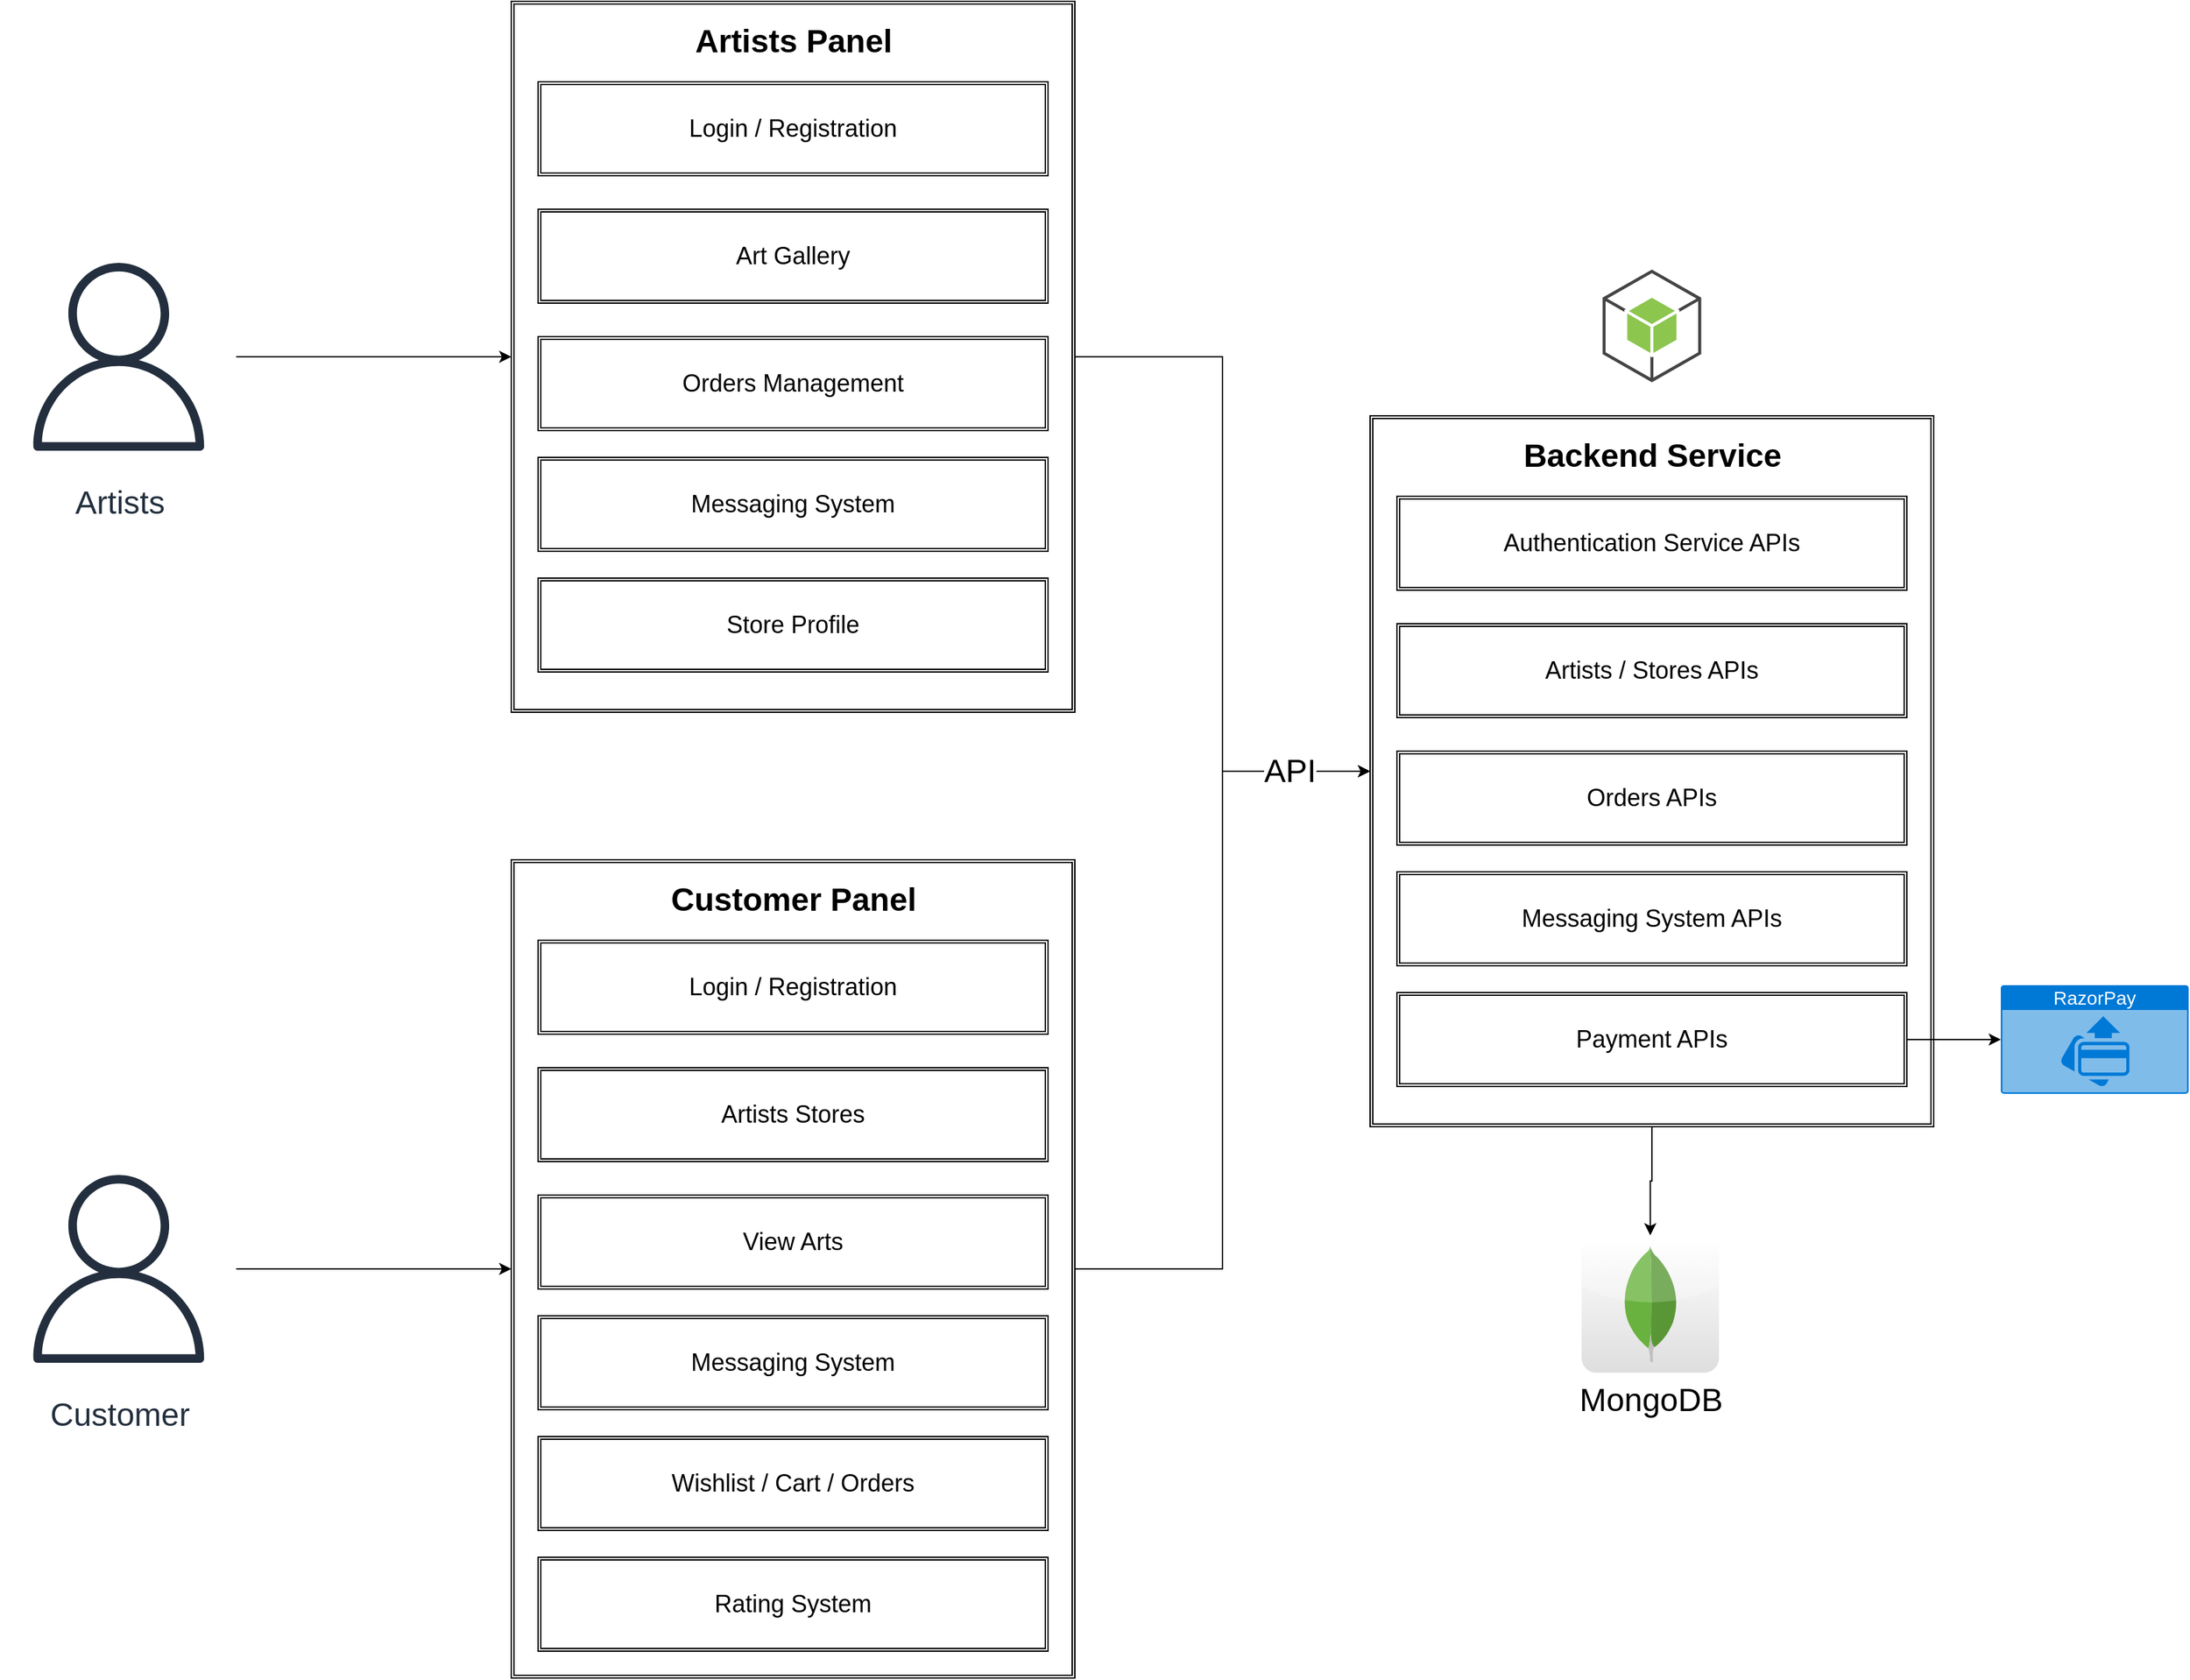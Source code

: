 <mxfile version="24.6.5" type="device">
  <diagram name="Page-1" id="90a13364-a465-7bf4-72fc-28e22215d7a0">
    <mxGraphModel dx="3720" dy="1640" grid="1" gridSize="10" guides="1" tooltips="1" connect="1" arrows="1" fold="1" page="1" pageScale="1.5" pageWidth="1169" pageHeight="826" background="none" math="0" shadow="0">
      <root>
        <mxCell id="0" style=";html=1;" />
        <mxCell id="1" style=";html=1;" parent="0" />
        <mxCell id="_zYduJF8oFRiq32vJhUg-58" style="edgeStyle=orthogonalEdgeStyle;rounded=0;orthogonalLoop=1;jettySize=auto;html=1;entryX=0;entryY=0.5;entryDx=0;entryDy=0;" edge="1" parent="1" source="_zYduJF8oFRiq32vJhUg-15" target="_zYduJF8oFRiq32vJhUg-50">
          <mxGeometry relative="1" as="geometry" />
        </mxCell>
        <mxCell id="_zYduJF8oFRiq32vJhUg-15" value="" style="shape=ext;double=1;rounded=0;whiteSpace=wrap;html=1;" vertex="1" parent="1">
          <mxGeometry x="600" y="400" width="420" height="530" as="geometry" />
        </mxCell>
        <mxCell id="_zYduJF8oFRiq32vJhUg-16" value="Artists Panel" style="text;strokeColor=none;fillColor=none;html=1;fontSize=24;fontStyle=1;verticalAlign=middle;align=center;" vertex="1" parent="1">
          <mxGeometry x="760" y="410" width="100" height="40" as="geometry" />
        </mxCell>
        <mxCell id="_zYduJF8oFRiq32vJhUg-17" value="&lt;font style=&quot;font-size: 18px;&quot;&gt;Login / Registration&lt;/font&gt;" style="shape=ext;double=1;rounded=0;whiteSpace=wrap;html=1;" vertex="1" parent="1">
          <mxGeometry x="620" y="460" width="380" height="70" as="geometry" />
        </mxCell>
        <mxCell id="_zYduJF8oFRiq32vJhUg-31" style="edgeStyle=orthogonalEdgeStyle;rounded=0;orthogonalLoop=1;jettySize=auto;html=1;entryX=0;entryY=0.5;entryDx=0;entryDy=0;" edge="1" parent="1" source="_zYduJF8oFRiq32vJhUg-22" target="_zYduJF8oFRiq32vJhUg-15">
          <mxGeometry relative="1" as="geometry" />
        </mxCell>
        <mxCell id="_zYduJF8oFRiq32vJhUg-22" value="&lt;font style=&quot;font-size: 24px;&quot;&gt;Artists&lt;/font&gt;" style="sketch=0;outlineConnect=0;fontColor=#232F3E;gradientColor=none;strokeColor=#232F3E;fillColor=#ffffff;dashed=0;verticalLabelPosition=bottom;verticalAlign=top;align=center;html=1;fontSize=12;fontStyle=0;aspect=fixed;shape=mxgraph.aws4.resourceIcon;resIcon=mxgraph.aws4.user;" vertex="1" parent="1">
          <mxGeometry x="220" y="577.5" width="175" height="175" as="geometry" />
        </mxCell>
        <mxCell id="_zYduJF8oFRiq32vJhUg-25" value="&lt;font style=&quot;font-size: 18px;&quot;&gt;Art Gallery&lt;/font&gt;" style="shape=ext;double=1;rounded=0;whiteSpace=wrap;html=1;" vertex="1" parent="1">
          <mxGeometry x="620" y="555" width="380" height="70" as="geometry" />
        </mxCell>
        <mxCell id="_zYduJF8oFRiq32vJhUg-26" value="&lt;font style=&quot;font-size: 18px;&quot;&gt;Orders Management&lt;/font&gt;" style="shape=ext;double=1;rounded=0;whiteSpace=wrap;html=1;" vertex="1" parent="1">
          <mxGeometry x="620" y="650" width="380" height="70" as="geometry" />
        </mxCell>
        <mxCell id="_zYduJF8oFRiq32vJhUg-27" value="&lt;span style=&quot;font-size: 18px;&quot;&gt;Messaging System&lt;/span&gt;" style="shape=ext;double=1;rounded=0;whiteSpace=wrap;html=1;" vertex="1" parent="1">
          <mxGeometry x="620" y="740" width="380" height="70" as="geometry" />
        </mxCell>
        <mxCell id="_zYduJF8oFRiq32vJhUg-28" value="&lt;span style=&quot;font-size: 18px;&quot;&gt;Store Profile&lt;/span&gt;" style="shape=ext;double=1;rounded=0;whiteSpace=wrap;html=1;" vertex="1" parent="1">
          <mxGeometry x="620" y="830" width="380" height="70" as="geometry" />
        </mxCell>
        <mxCell id="_zYduJF8oFRiq32vJhUg-57" style="edgeStyle=orthogonalEdgeStyle;rounded=0;orthogonalLoop=1;jettySize=auto;html=1;entryX=0;entryY=0.5;entryDx=0;entryDy=0;" edge="1" parent="1" source="_zYduJF8oFRiq32vJhUg-32" target="_zYduJF8oFRiq32vJhUg-50">
          <mxGeometry relative="1" as="geometry" />
        </mxCell>
        <mxCell id="_zYduJF8oFRiq32vJhUg-63" value="&lt;font style=&quot;font-size: 24px;&quot;&gt;API&lt;/font&gt;" style="edgeLabel;html=1;align=center;verticalAlign=middle;resizable=0;points=[];" vertex="1" connectable="0" parent="_zYduJF8oFRiq32vJhUg-57">
          <mxGeometry x="0.746" y="-6" relative="1" as="geometry">
            <mxPoint x="15" y="-6" as="offset" />
          </mxGeometry>
        </mxCell>
        <mxCell id="_zYduJF8oFRiq32vJhUg-32" value="" style="shape=ext;double=1;rounded=0;whiteSpace=wrap;html=1;" vertex="1" parent="1">
          <mxGeometry x="600" y="1040" width="420" height="610" as="geometry" />
        </mxCell>
        <mxCell id="_zYduJF8oFRiq32vJhUg-33" value="Customer Panel" style="text;strokeColor=none;fillColor=none;html=1;fontSize=24;fontStyle=1;verticalAlign=middle;align=center;" vertex="1" parent="1">
          <mxGeometry x="760" y="1050" width="100" height="40" as="geometry" />
        </mxCell>
        <mxCell id="_zYduJF8oFRiq32vJhUg-34" value="&lt;font style=&quot;font-size: 18px;&quot;&gt;Login / Registration&lt;/font&gt;" style="shape=ext;double=1;rounded=0;whiteSpace=wrap;html=1;" vertex="1" parent="1">
          <mxGeometry x="620" y="1100" width="380" height="70" as="geometry" />
        </mxCell>
        <mxCell id="_zYduJF8oFRiq32vJhUg-35" style="edgeStyle=orthogonalEdgeStyle;rounded=0;orthogonalLoop=1;jettySize=auto;html=1;entryX=0;entryY=0.5;entryDx=0;entryDy=0;" edge="1" parent="1" source="_zYduJF8oFRiq32vJhUg-36" target="_zYduJF8oFRiq32vJhUg-32">
          <mxGeometry relative="1" as="geometry" />
        </mxCell>
        <mxCell id="_zYduJF8oFRiq32vJhUg-36" value="&lt;span style=&quot;font-size: 24px;&quot;&gt;Customer&lt;/span&gt;" style="sketch=0;outlineConnect=0;fontColor=#232F3E;gradientColor=none;strokeColor=#232F3E;fillColor=#ffffff;dashed=0;verticalLabelPosition=bottom;verticalAlign=top;align=center;html=1;fontSize=12;fontStyle=0;aspect=fixed;shape=mxgraph.aws4.resourceIcon;resIcon=mxgraph.aws4.user;" vertex="1" parent="1">
          <mxGeometry x="220" y="1257.5" width="175" height="175" as="geometry" />
        </mxCell>
        <mxCell id="_zYduJF8oFRiq32vJhUg-37" value="&lt;font style=&quot;font-size: 18px;&quot;&gt;Artists Stores&lt;/font&gt;" style="shape=ext;double=1;rounded=0;whiteSpace=wrap;html=1;" vertex="1" parent="1">
          <mxGeometry x="620" y="1195" width="380" height="70" as="geometry" />
        </mxCell>
        <mxCell id="_zYduJF8oFRiq32vJhUg-38" value="&lt;font style=&quot;font-size: 18px;&quot;&gt;View Arts&lt;/font&gt;" style="shape=ext;double=1;rounded=0;whiteSpace=wrap;html=1;" vertex="1" parent="1">
          <mxGeometry x="620" y="1290" width="380" height="70" as="geometry" />
        </mxCell>
        <mxCell id="_zYduJF8oFRiq32vJhUg-39" value="&lt;span style=&quot;font-size: 18px;&quot;&gt;Messaging System&lt;/span&gt;" style="shape=ext;double=1;rounded=0;whiteSpace=wrap;html=1;" vertex="1" parent="1">
          <mxGeometry x="620" y="1380" width="380" height="70" as="geometry" />
        </mxCell>
        <mxCell id="_zYduJF8oFRiq32vJhUg-40" value="&lt;span style=&quot;font-size: 18px;&quot;&gt;Wishlist / Cart / Orders&lt;/span&gt;" style="shape=ext;double=1;rounded=0;whiteSpace=wrap;html=1;" vertex="1" parent="1">
          <mxGeometry x="620" y="1470" width="380" height="70" as="geometry" />
        </mxCell>
        <mxCell id="_zYduJF8oFRiq32vJhUg-41" value="&lt;span style=&quot;font-size: 18px;&quot;&gt;Rating System&lt;/span&gt;" style="shape=ext;double=1;rounded=0;whiteSpace=wrap;html=1;" vertex="1" parent="1">
          <mxGeometry x="620" y="1560" width="380" height="70" as="geometry" />
        </mxCell>
        <mxCell id="_zYduJF8oFRiq32vJhUg-62" style="edgeStyle=orthogonalEdgeStyle;rounded=0;orthogonalLoop=1;jettySize=auto;html=1;" edge="1" parent="1" source="_zYduJF8oFRiq32vJhUg-50" target="_zYduJF8oFRiq32vJhUg-61">
          <mxGeometry relative="1" as="geometry" />
        </mxCell>
        <mxCell id="_zYduJF8oFRiq32vJhUg-50" value="" style="shape=ext;double=1;rounded=0;whiteSpace=wrap;html=1;" vertex="1" parent="1">
          <mxGeometry x="1240" y="709" width="420" height="530" as="geometry" />
        </mxCell>
        <mxCell id="_zYduJF8oFRiq32vJhUg-51" value="Backend Service" style="text;strokeColor=none;fillColor=none;html=1;fontSize=24;fontStyle=1;verticalAlign=middle;align=center;" vertex="1" parent="1">
          <mxGeometry x="1400" y="719" width="100" height="40" as="geometry" />
        </mxCell>
        <mxCell id="_zYduJF8oFRiq32vJhUg-52" value="&lt;font style=&quot;font-size: 18px;&quot;&gt;Authentication Service APIs&lt;/font&gt;" style="shape=ext;double=1;rounded=0;whiteSpace=wrap;html=1;" vertex="1" parent="1">
          <mxGeometry x="1260" y="769" width="380" height="70" as="geometry" />
        </mxCell>
        <mxCell id="_zYduJF8oFRiq32vJhUg-53" value="&lt;font style=&quot;font-size: 18px;&quot;&gt;Artists / Stores APIs&lt;/font&gt;" style="shape=ext;double=1;rounded=0;whiteSpace=wrap;html=1;" vertex="1" parent="1">
          <mxGeometry x="1260" y="864" width="380" height="70" as="geometry" />
        </mxCell>
        <mxCell id="_zYduJF8oFRiq32vJhUg-54" value="&lt;font style=&quot;font-size: 18px;&quot;&gt;Orders APIs&lt;/font&gt;" style="shape=ext;double=1;rounded=0;whiteSpace=wrap;html=1;" vertex="1" parent="1">
          <mxGeometry x="1260" y="959" width="380" height="70" as="geometry" />
        </mxCell>
        <mxCell id="_zYduJF8oFRiq32vJhUg-55" value="&lt;span style=&quot;font-size: 18px;&quot;&gt;Messaging System APIs&lt;/span&gt;" style="shape=ext;double=1;rounded=0;whiteSpace=wrap;html=1;" vertex="1" parent="1">
          <mxGeometry x="1260" y="1049" width="380" height="70" as="geometry" />
        </mxCell>
        <mxCell id="_zYduJF8oFRiq32vJhUg-66" style="edgeStyle=orthogonalEdgeStyle;rounded=0;orthogonalLoop=1;jettySize=auto;html=1;" edge="1" parent="1" source="_zYduJF8oFRiq32vJhUg-56" target="_zYduJF8oFRiq32vJhUg-64">
          <mxGeometry relative="1" as="geometry" />
        </mxCell>
        <mxCell id="_zYduJF8oFRiq32vJhUg-56" value="&lt;span style=&quot;font-size: 18px;&quot;&gt;Payment APIs&lt;/span&gt;" style="shape=ext;double=1;rounded=0;whiteSpace=wrap;html=1;" vertex="1" parent="1">
          <mxGeometry x="1260" y="1139" width="380" height="70" as="geometry" />
        </mxCell>
        <mxCell id="_zYduJF8oFRiq32vJhUg-59" value="" style="outlineConnect=0;dashed=0;verticalLabelPosition=bottom;verticalAlign=top;align=center;html=1;shape=mxgraph.aws3.android;fillColor=#8CC64F;gradientColor=none;" vertex="1" parent="1">
          <mxGeometry x="1413.25" y="600" width="73.5" height="84" as="geometry" />
        </mxCell>
        <mxCell id="_zYduJF8oFRiq32vJhUg-61" value="&lt;font style=&quot;font-size: 24px;&quot;&gt;MongoDB&lt;/font&gt;" style="dashed=0;outlineConnect=0;html=1;align=center;labelPosition=center;verticalLabelPosition=bottom;verticalAlign=top;shape=mxgraph.webicons.mongodb;gradientColor=#DFDEDE" vertex="1" parent="1">
          <mxGeometry x="1397.6" y="1320" width="102.4" height="102.4" as="geometry" />
        </mxCell>
        <mxCell id="_zYduJF8oFRiq32vJhUg-64" value="&lt;font style=&quot;font-size: 14px;&quot;&gt;RazorPay&lt;/font&gt;" style="html=1;whiteSpace=wrap;strokeColor=none;fillColor=#0079D6;labelPosition=center;verticalLabelPosition=middle;verticalAlign=top;align=center;fontSize=12;outlineConnect=0;spacingTop=-6;fontColor=#FFFFFF;sketch=0;shape=mxgraph.sitemap.payment;" vertex="1" parent="1">
          <mxGeometry x="1710" y="1133.5" width="140" height="81" as="geometry" />
        </mxCell>
      </root>
    </mxGraphModel>
  </diagram>
</mxfile>
